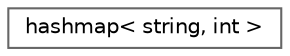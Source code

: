 digraph "Graphical Class Hierarchy"
{
 // LATEX_PDF_SIZE
  bgcolor="transparent";
  edge [fontname=Helvetica,fontsize=10,labelfontname=Helvetica,labelfontsize=10];
  node [fontname=Helvetica,fontsize=10,shape=box,height=0.2,width=0.4];
  rankdir="LR";
  Node0 [id="Node000000",label="hashmap\< string, int \>",height=0.2,width=0.4,color="grey40", fillcolor="white", style="filled",URL="$classhashmap.html",tooltip=" "];
}
